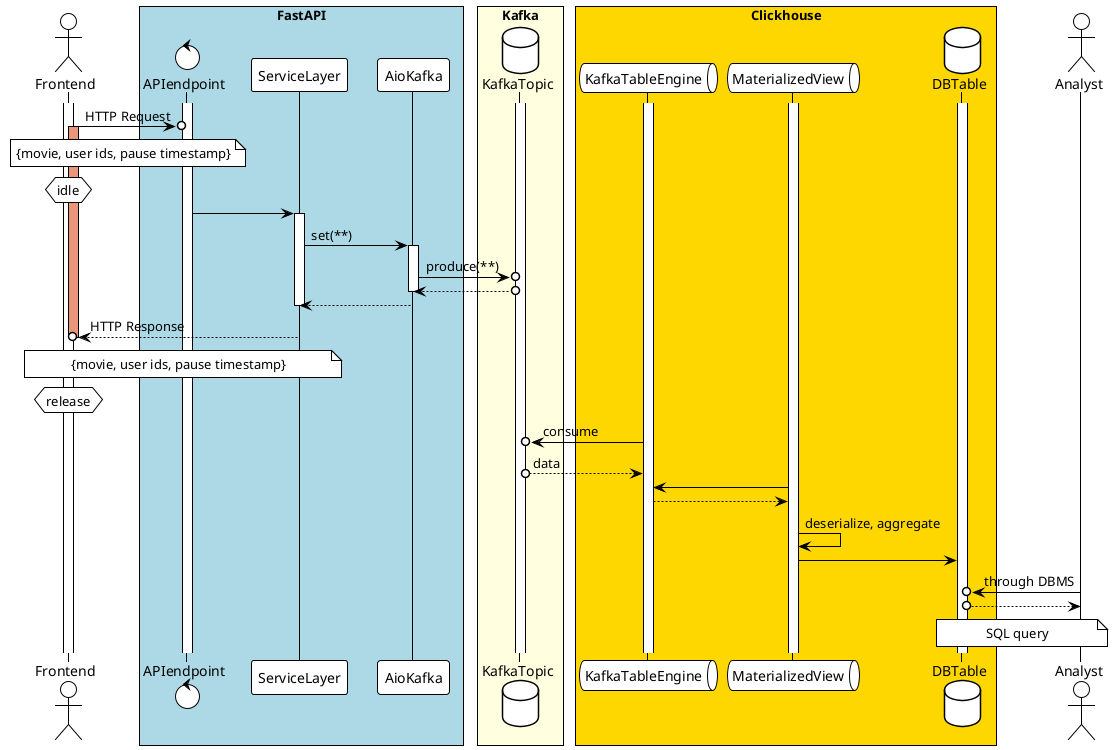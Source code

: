 @startuml
'https://plantuml.com/object-diagram
!theme plain

actor Frontend as front

box "FastAPI" #LightBlue
control APIendpoint as api
participant ServiceLayer as service
participant AioKafka as aiokafka
end box

box "Kafka" #LightYellow
database KafkaTopic as kafka
end box

box "Clickhouse" #Gold
queue KafkaTableEngine as table_q
queue MaterializedView as materialized
database DBTable as table_v
end box

actor Analyst as analyst


activate kafka
activate api
activate table_q
activate materialized
activate front
activate table_v



front ->o api: HTTP Request
note over front, api: {movie, user ids, pause timestamp}
hnote over front: idle
activate front #DarkSalmon

api -> service
activate service

service -> aiokafka: set(**)
activate aiokafka


aiokafka ->o kafka: produce(**)

kafka o--> aiokafka
deactivate aiokafka

aiokafka --> service
deactivate service

service -->o front: HTTP Response
deactivate front
note over service, front: {movie, user ids, pause timestamp}
hnote over front: release

table_q ->o kafka: consume

kafka o--> table_q: data

table_q <- materialized
table_q --> materialized
materialized -> materialized: deserialize, aggregate

materialized -> table_v

analyst ->o table_v: through DBMS
table_v o--> analyst
note over analyst, table_v: SQL query

@enduml

